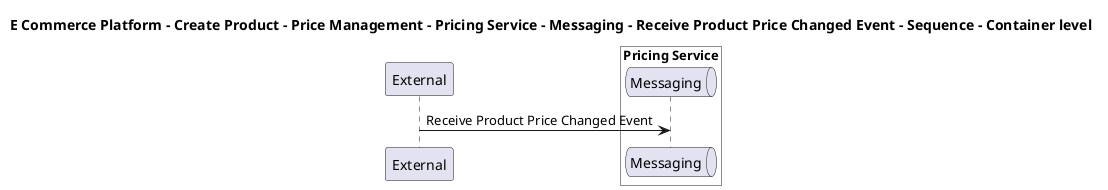 @startuml

title E Commerce Platform - Create Product - Price Management - Pricing Service - Messaging - Receive Product Price Changed Event - Sequence - Container level

participant "External" as C4InterFlow.SoftwareSystems.ExternalSystem

box "Pricing Service" #White
    queue "Messaging" as ECommercePlatform.CreateProduct.PriceManagement.SoftwareSystems.PricingService.Containers.Messaging
end box


C4InterFlow.SoftwareSystems.ExternalSystem -> ECommercePlatform.CreateProduct.PriceManagement.SoftwareSystems.PricingService.Containers.Messaging : Receive Product Price Changed Event


@enduml
